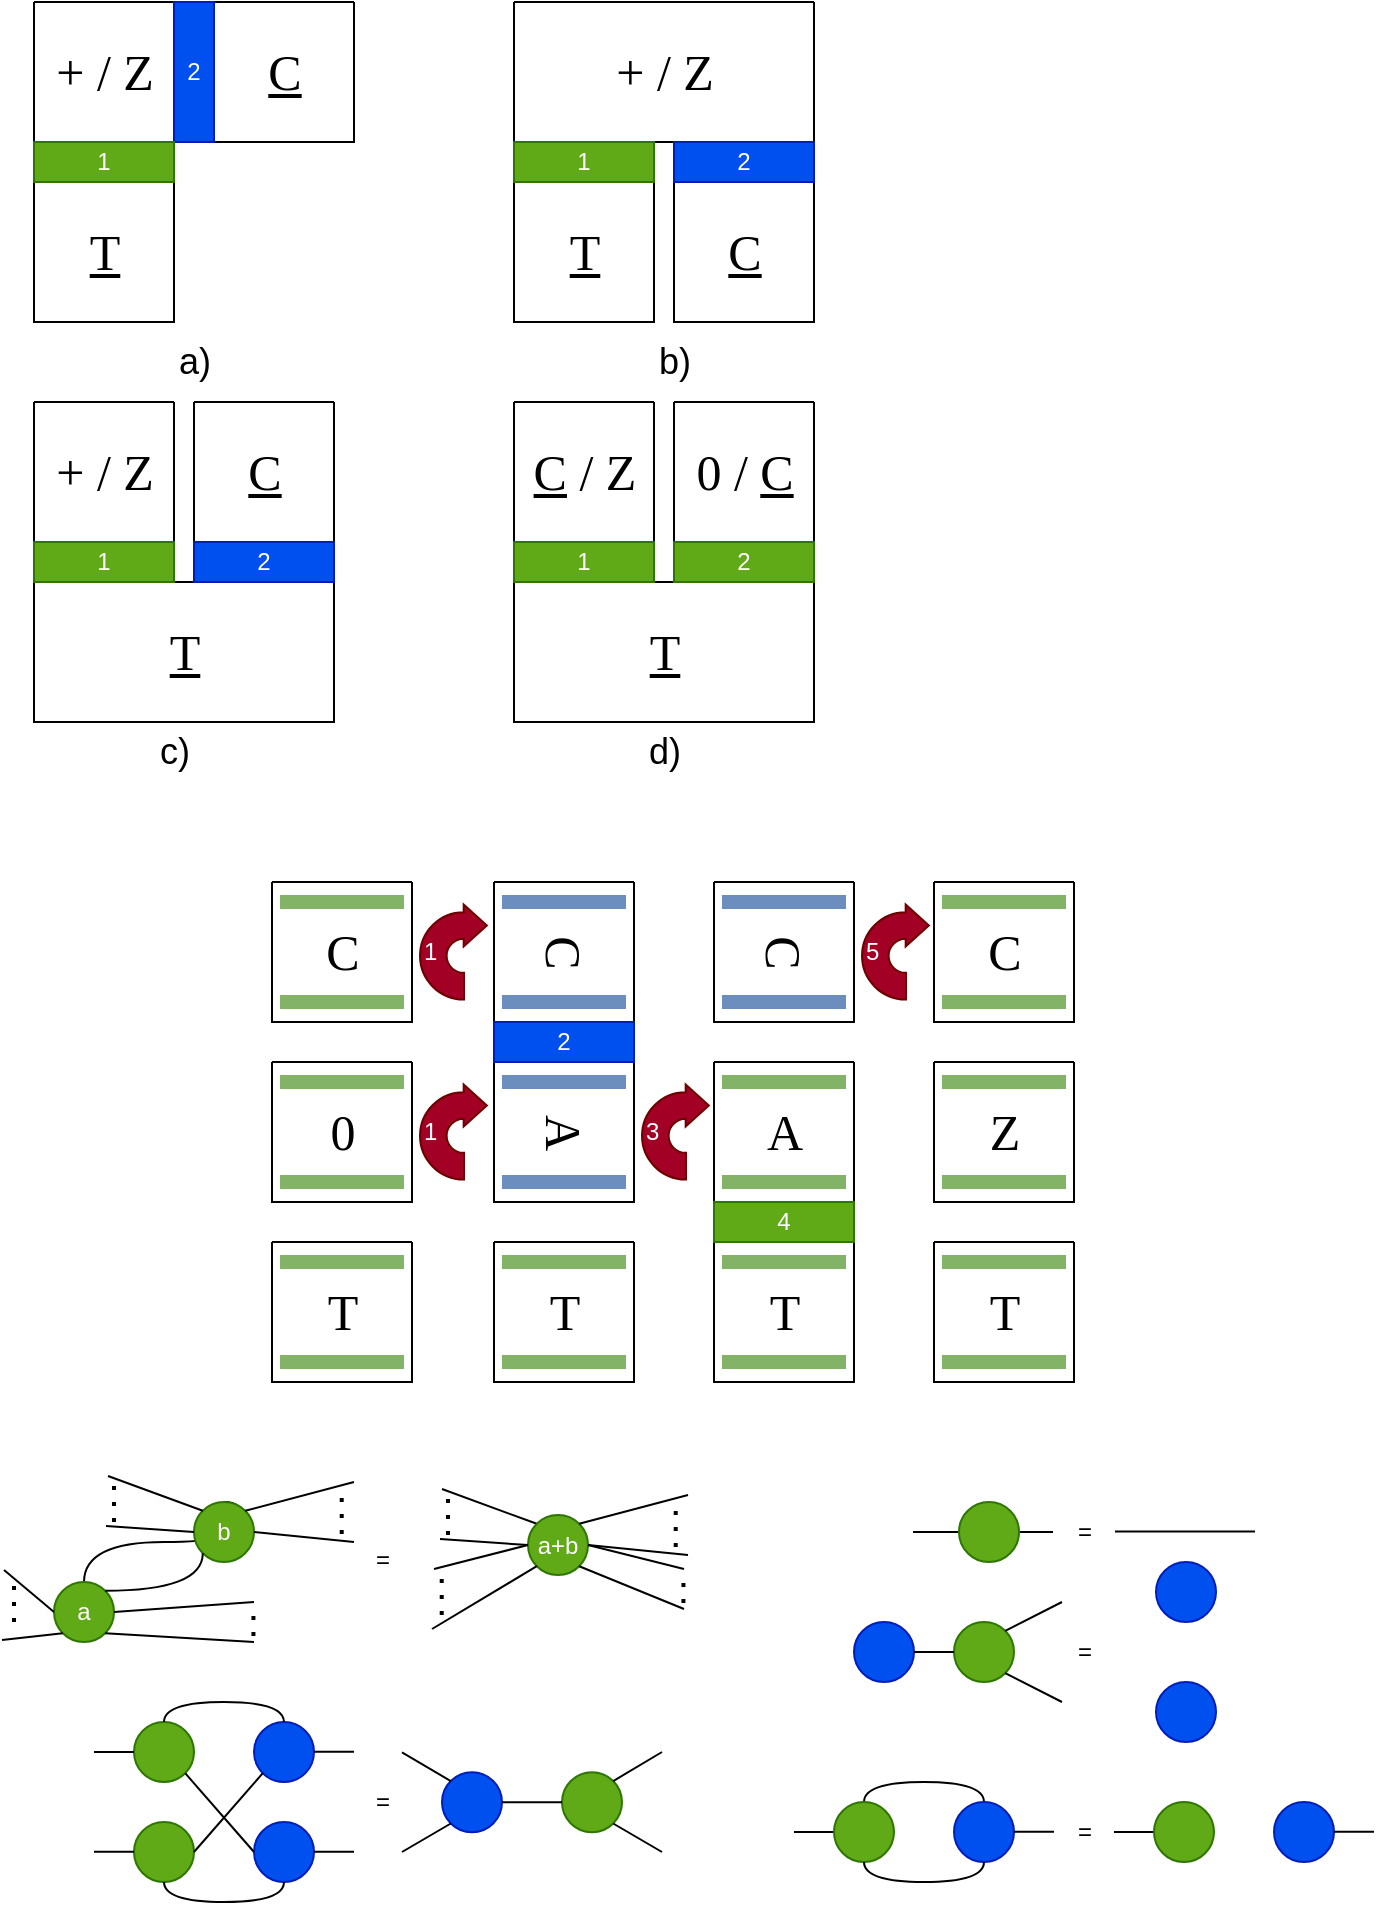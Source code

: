 <mxfile version="26.2.14">
  <diagram name="Page-1" id="nvPgF2uKXpndHgitnm1l">
    <mxGraphModel dx="1181" dy="632" grid="1" gridSize="10" guides="1" tooltips="1" connect="1" arrows="1" fold="1" page="1" pageScale="1" pageWidth="827" pageHeight="1169" math="0" shadow="0">
      <root>
        <mxCell id="0" />
        <mxCell id="1" parent="0" />
        <mxCell id="quCFVB519tc5CZQaFRDl-6" value="" style="swimlane;startSize=0;" parent="1" vertex="1">
          <mxGeometry x="80" y="170" width="70" height="70" as="geometry">
            <mxRectangle x="80" y="160" width="50" height="40" as="alternateBounds" />
          </mxGeometry>
        </mxCell>
        <mxCell id="quCFVB519tc5CZQaFRDl-29" value="&lt;u&gt;&lt;font&gt;T&lt;/font&gt;&lt;/u&gt;" style="text;html=1;align=center;verticalAlign=middle;resizable=0;points=[];autosize=1;strokeColor=none;fillColor=none;fontSize=25;fontFamily=Garamond;" parent="quCFVB519tc5CZQaFRDl-6" vertex="1">
          <mxGeometry x="15" y="15" width="40" height="40" as="geometry" />
        </mxCell>
        <mxCell id="quCFVB519tc5CZQaFRDl-1" value="" style="swimlane;startSize=0;" parent="1" vertex="1">
          <mxGeometry x="80" y="80" width="70" height="70" as="geometry" />
        </mxCell>
        <mxCell id="quCFVB519tc5CZQaFRDl-27" value="&lt;font&gt;+ / Z&lt;/font&gt;" style="text;html=1;align=center;verticalAlign=middle;resizable=0;points=[];autosize=1;strokeColor=none;fillColor=none;fontSize=25;fontFamily=Garamond;" parent="quCFVB519tc5CZQaFRDl-1" vertex="1">
          <mxGeometry y="15" width="70" height="40" as="geometry" />
        </mxCell>
        <mxCell id="quCFVB519tc5CZQaFRDl-5" value="" style="swimlane;startSize=0;" parent="1" vertex="1">
          <mxGeometry x="170" y="80" width="70" height="70" as="geometry" />
        </mxCell>
        <mxCell id="quCFVB519tc5CZQaFRDl-28" value="&lt;u&gt;&lt;font&gt;C&lt;/font&gt;&lt;/u&gt;" style="text;html=1;align=center;verticalAlign=middle;resizable=0;points=[];autosize=1;strokeColor=none;fillColor=none;fontSize=25;fontFamily=Garamond;" parent="quCFVB519tc5CZQaFRDl-5" vertex="1">
          <mxGeometry x="15" y="15" width="40" height="40" as="geometry" />
        </mxCell>
        <mxCell id="Zl_guKD1lhq5TGo22soF-123" value="2" style="rounded=0;whiteSpace=wrap;html=1;fillColor=#0050ef;fontColor=#ffffff;strokeColor=#001DBC;" vertex="1" parent="quCFVB519tc5CZQaFRDl-5">
          <mxGeometry x="-20" width="20" height="70" as="geometry" />
        </mxCell>
        <mxCell id="quCFVB519tc5CZQaFRDl-7" value="" style="swimlane;startSize=0;" parent="1" vertex="1">
          <mxGeometry x="320" y="80" width="150" height="70" as="geometry" />
        </mxCell>
        <mxCell id="quCFVB519tc5CZQaFRDl-30" value="&lt;font&gt;+ / Z&lt;/font&gt;" style="text;html=1;align=center;verticalAlign=middle;resizable=0;points=[];autosize=1;strokeColor=none;fillColor=none;fontSize=25;fontFamily=Garamond;" parent="quCFVB519tc5CZQaFRDl-7" vertex="1">
          <mxGeometry x="40" y="15" width="70" height="40" as="geometry" />
        </mxCell>
        <mxCell id="quCFVB519tc5CZQaFRDl-8" value="" style="swimlane;startSize=0;" parent="1" vertex="1">
          <mxGeometry x="320" y="170" width="70" height="70" as="geometry" />
        </mxCell>
        <mxCell id="quCFVB519tc5CZQaFRDl-32" value="&lt;u&gt;&lt;font&gt;T&lt;/font&gt;&lt;/u&gt;" style="text;html=1;align=center;verticalAlign=middle;resizable=0;points=[];autosize=1;strokeColor=none;fillColor=none;fontSize=25;fontFamily=Garamond;" parent="quCFVB519tc5CZQaFRDl-8" vertex="1">
          <mxGeometry x="15" y="15" width="40" height="40" as="geometry" />
        </mxCell>
        <mxCell id="quCFVB519tc5CZQaFRDl-9" value="" style="swimlane;startSize=0;" parent="1" vertex="1">
          <mxGeometry x="400" y="170" width="70" height="70" as="geometry" />
        </mxCell>
        <mxCell id="quCFVB519tc5CZQaFRDl-31" value="&lt;u&gt;&lt;font&gt;C&lt;/font&gt;&lt;/u&gt;" style="text;html=1;align=center;verticalAlign=middle;resizable=0;points=[];autosize=1;strokeColor=none;fillColor=none;fontSize=25;fontFamily=Garamond;" parent="quCFVB519tc5CZQaFRDl-9" vertex="1">
          <mxGeometry x="15" y="15" width="40" height="40" as="geometry" />
        </mxCell>
        <mxCell id="quCFVB519tc5CZQaFRDl-12" value="" style="swimlane;startSize=0;" parent="1" vertex="1">
          <mxGeometry x="80" y="370" width="150" height="70" as="geometry" />
        </mxCell>
        <mxCell id="quCFVB519tc5CZQaFRDl-35" value="&lt;u&gt;&lt;font&gt;T&lt;/font&gt;&lt;/u&gt;" style="text;html=1;align=center;verticalAlign=middle;resizable=0;points=[];autosize=1;strokeColor=none;fillColor=none;fontSize=25;fontFamily=Garamond;" parent="quCFVB519tc5CZQaFRDl-12" vertex="1">
          <mxGeometry x="55" y="15" width="40" height="40" as="geometry" />
        </mxCell>
        <mxCell id="quCFVB519tc5CZQaFRDl-13" value="" style="swimlane;startSize=0;" parent="1" vertex="1">
          <mxGeometry x="80" y="280" width="70" height="70" as="geometry" />
        </mxCell>
        <mxCell id="quCFVB519tc5CZQaFRDl-33" value="&lt;font&gt;+ / Z&lt;/font&gt;" style="text;html=1;align=center;verticalAlign=middle;resizable=0;points=[];autosize=1;strokeColor=none;fillColor=none;fontSize=25;fontFamily=Garamond;" parent="quCFVB519tc5CZQaFRDl-13" vertex="1">
          <mxGeometry y="15" width="70" height="40" as="geometry" />
        </mxCell>
        <mxCell id="quCFVB519tc5CZQaFRDl-14" value="" style="swimlane;startSize=0;" parent="1" vertex="1">
          <mxGeometry x="160" y="280" width="70" height="70" as="geometry" />
        </mxCell>
        <mxCell id="quCFVB519tc5CZQaFRDl-34" value="&lt;u&gt;&lt;font&gt;C&lt;/font&gt;&lt;/u&gt;" style="text;html=1;align=center;verticalAlign=middle;resizable=0;points=[];autosize=1;strokeColor=none;fillColor=none;fontSize=25;fontFamily=Garamond;" parent="quCFVB519tc5CZQaFRDl-14" vertex="1">
          <mxGeometry x="15" y="15" width="40" height="40" as="geometry" />
        </mxCell>
        <mxCell id="quCFVB519tc5CZQaFRDl-15" value="" style="swimlane;startSize=0;" parent="1" vertex="1">
          <mxGeometry x="320" y="370" width="150" height="70" as="geometry" />
        </mxCell>
        <mxCell id="quCFVB519tc5CZQaFRDl-39" value="&lt;u&gt;&lt;font&gt;T&lt;/font&gt;&lt;/u&gt;" style="text;html=1;align=center;verticalAlign=middle;resizable=0;points=[];autosize=1;strokeColor=none;fillColor=none;fontSize=25;fontFamily=Garamond;" parent="quCFVB519tc5CZQaFRDl-15" vertex="1">
          <mxGeometry x="55" y="15" width="40" height="40" as="geometry" />
        </mxCell>
        <mxCell id="quCFVB519tc5CZQaFRDl-16" value="" style="swimlane;startSize=0;" parent="1" vertex="1">
          <mxGeometry x="320" y="280" width="70" height="70" as="geometry" />
        </mxCell>
        <mxCell id="quCFVB519tc5CZQaFRDl-36" value="&lt;u&gt;C&lt;/u&gt; / Z" style="text;html=1;align=center;verticalAlign=middle;resizable=0;points=[];autosize=1;strokeColor=none;fillColor=none;fontSize=25;fontFamily=Garamond;" parent="quCFVB519tc5CZQaFRDl-16" vertex="1">
          <mxGeometry y="15" width="70" height="40" as="geometry" />
        </mxCell>
        <mxCell id="quCFVB519tc5CZQaFRDl-17" value="" style="swimlane;startSize=0;" parent="1" vertex="1">
          <mxGeometry x="400" y="280" width="70" height="70" as="geometry" />
        </mxCell>
        <mxCell id="quCFVB519tc5CZQaFRDl-37" value="0 / &lt;u&gt;C&lt;/u&gt;" style="text;html=1;align=center;verticalAlign=middle;resizable=0;points=[];autosize=1;strokeColor=none;fillColor=none;fontSize=25;fontFamily=Garamond;" parent="quCFVB519tc5CZQaFRDl-17" vertex="1">
          <mxGeometry y="15" width="70" height="40" as="geometry" />
        </mxCell>
        <mxCell id="quCFVB519tc5CZQaFRDl-40" value="a)" style="text;html=1;align=center;verticalAlign=middle;resizable=0;points=[];autosize=1;strokeColor=none;fillColor=none;fontSize=18;" parent="1" vertex="1">
          <mxGeometry x="140" y="240" width="40" height="40" as="geometry" />
        </mxCell>
        <mxCell id="quCFVB519tc5CZQaFRDl-41" value="b)" style="text;html=1;align=center;verticalAlign=middle;resizable=0;points=[];autosize=1;strokeColor=none;fillColor=none;fontSize=18;" parent="1" vertex="1">
          <mxGeometry x="380" y="240" width="40" height="40" as="geometry" />
        </mxCell>
        <mxCell id="quCFVB519tc5CZQaFRDl-42" value="c)" style="text;html=1;align=center;verticalAlign=middle;resizable=0;points=[];autosize=1;strokeColor=none;fillColor=none;fontSize=18;" parent="1" vertex="1">
          <mxGeometry x="130" y="435" width="40" height="40" as="geometry" />
        </mxCell>
        <mxCell id="quCFVB519tc5CZQaFRDl-43" value="d)" style="text;html=1;align=center;verticalAlign=middle;resizable=0;points=[];autosize=1;strokeColor=none;fillColor=none;fontSize=18;" parent="1" vertex="1">
          <mxGeometry x="375" y="435" width="40" height="40" as="geometry" />
        </mxCell>
        <mxCell id="Zl_guKD1lhq5TGo22soF-27" value="" style="swimlane;startSize=0;" vertex="1" parent="1">
          <mxGeometry x="199" y="520" width="70" height="70" as="geometry" />
        </mxCell>
        <mxCell id="Zl_guKD1lhq5TGo22soF-28" value="&lt;font&gt;C&lt;/font&gt;" style="text;html=1;align=center;verticalAlign=middle;resizable=0;points=[];autosize=1;strokeColor=none;fillColor=none;fontSize=25;fontFamily=Garamond;" vertex="1" parent="Zl_guKD1lhq5TGo22soF-27">
          <mxGeometry x="15" y="15" width="40" height="40" as="geometry" />
        </mxCell>
        <mxCell id="Zl_guKD1lhq5TGo22soF-29" value="" style="endArrow=none;html=1;rounded=0;strokeWidth=7;fillColor=#d5e8d4;strokeColor=#82b366;" edge="1" parent="Zl_guKD1lhq5TGo22soF-27">
          <mxGeometry width="50" height="50" relative="1" as="geometry">
            <mxPoint x="4" y="10" as="sourcePoint" />
            <mxPoint x="66" y="10" as="targetPoint" />
          </mxGeometry>
        </mxCell>
        <mxCell id="Zl_guKD1lhq5TGo22soF-30" value="" style="endArrow=none;html=1;rounded=0;strokeWidth=7;fillColor=#d5e8d4;strokeColor=#82b366;" edge="1" parent="Zl_guKD1lhq5TGo22soF-27">
          <mxGeometry width="50" height="50" relative="1" as="geometry">
            <mxPoint x="4" y="60" as="sourcePoint" />
            <mxPoint x="66" y="60" as="targetPoint" />
          </mxGeometry>
        </mxCell>
        <mxCell id="Zl_guKD1lhq5TGo22soF-35" value="" style="swimlane;startSize=0;" vertex="1" parent="1">
          <mxGeometry x="199" y="700" width="70" height="70" as="geometry" />
        </mxCell>
        <mxCell id="Zl_guKD1lhq5TGo22soF-36" value="T" style="text;html=1;align=center;verticalAlign=middle;resizable=0;points=[];autosize=1;strokeColor=none;fillColor=none;fontSize=25;fontFamily=Garamond;" vertex="1" parent="Zl_guKD1lhq5TGo22soF-35">
          <mxGeometry x="15" y="15" width="40" height="40" as="geometry" />
        </mxCell>
        <mxCell id="Zl_guKD1lhq5TGo22soF-37" value="" style="endArrow=none;html=1;rounded=0;strokeWidth=7;fillColor=#d5e8d4;strokeColor=#82b366;" edge="1" parent="Zl_guKD1lhq5TGo22soF-35">
          <mxGeometry width="50" height="50" relative="1" as="geometry">
            <mxPoint x="4" y="10" as="sourcePoint" />
            <mxPoint x="66" y="10" as="targetPoint" />
          </mxGeometry>
        </mxCell>
        <mxCell id="Zl_guKD1lhq5TGo22soF-38" value="" style="endArrow=none;html=1;rounded=0;strokeWidth=7;fillColor=#d5e8d4;strokeColor=#82b366;" edge="1" parent="Zl_guKD1lhq5TGo22soF-35">
          <mxGeometry width="50" height="50" relative="1" as="geometry">
            <mxPoint x="4" y="60" as="sourcePoint" />
            <mxPoint x="66" y="60" as="targetPoint" />
          </mxGeometry>
        </mxCell>
        <mxCell id="Zl_guKD1lhq5TGo22soF-39" value="1" style="html=1;shadow=0;dashed=0;align=left;verticalAlign=middle;shape=mxgraph.arrows2.uTurnArrow;dy=6.66;arrowHead=20.98;dx2=11.59;fillColor=#a20025;strokeColor=#6F0000;movable=1;resizable=1;rotatable=1;deletable=1;editable=1;locked=0;connectable=1;fontFamily=Helvetica;fontStyle=0;fontSize=12;fontColor=#ffffff;" vertex="1" parent="1">
          <mxGeometry x="273" y="531.25" width="22" height="47.5" as="geometry" />
        </mxCell>
        <mxCell id="Zl_guKD1lhq5TGo22soF-45" value="" style="swimlane;startSize=0;" vertex="1" parent="1">
          <mxGeometry x="310" y="520" width="70" height="70" as="geometry" />
        </mxCell>
        <mxCell id="Zl_guKD1lhq5TGo22soF-46" value="&lt;font&gt;C&lt;/font&gt;" style="text;html=1;align=center;verticalAlign=middle;resizable=0;points=[];autosize=1;strokeColor=none;fillColor=none;fontSize=25;fontFamily=Garamond;rotation=90;" vertex="1" parent="Zl_guKD1lhq5TGo22soF-45">
          <mxGeometry x="15" y="15" width="40" height="40" as="geometry" />
        </mxCell>
        <mxCell id="Zl_guKD1lhq5TGo22soF-47" value="" style="endArrow=none;html=1;rounded=0;strokeWidth=7;fillColor=#dae8fc;strokeColor=#6c8ebf;" edge="1" parent="Zl_guKD1lhq5TGo22soF-45">
          <mxGeometry width="50" height="50" relative="1" as="geometry">
            <mxPoint x="4" y="10" as="sourcePoint" />
            <mxPoint x="66" y="10" as="targetPoint" />
          </mxGeometry>
        </mxCell>
        <mxCell id="Zl_guKD1lhq5TGo22soF-48" value="" style="endArrow=none;html=1;rounded=0;strokeWidth=7;fillColor=#dae8fc;strokeColor=#6c8ebf;" edge="1" parent="Zl_guKD1lhq5TGo22soF-45">
          <mxGeometry width="50" height="50" relative="1" as="geometry">
            <mxPoint x="4" y="60" as="sourcePoint" />
            <mxPoint x="66" y="60" as="targetPoint" />
          </mxGeometry>
        </mxCell>
        <mxCell id="Zl_guKD1lhq5TGo22soF-49" value="" style="swimlane;startSize=0;" vertex="1" parent="1">
          <mxGeometry x="199" y="610" width="70" height="70" as="geometry" />
        </mxCell>
        <mxCell id="Zl_guKD1lhq5TGo22soF-50" value="0" style="text;html=1;align=center;verticalAlign=middle;resizable=0;points=[];autosize=1;strokeColor=none;fillColor=none;fontSize=25;fontFamily=Garamond;" vertex="1" parent="Zl_guKD1lhq5TGo22soF-49">
          <mxGeometry x="15" y="15" width="40" height="40" as="geometry" />
        </mxCell>
        <mxCell id="Zl_guKD1lhq5TGo22soF-51" value="" style="endArrow=none;html=1;rounded=0;strokeWidth=7;fillColor=#d5e8d4;strokeColor=#82b366;" edge="1" parent="Zl_guKD1lhq5TGo22soF-49">
          <mxGeometry width="50" height="50" relative="1" as="geometry">
            <mxPoint x="4" y="10" as="sourcePoint" />
            <mxPoint x="66" y="10" as="targetPoint" />
          </mxGeometry>
        </mxCell>
        <mxCell id="Zl_guKD1lhq5TGo22soF-52" value="" style="endArrow=none;html=1;rounded=0;strokeWidth=7;fillColor=#d5e8d4;strokeColor=#82b366;" edge="1" parent="Zl_guKD1lhq5TGo22soF-49">
          <mxGeometry width="50" height="50" relative="1" as="geometry">
            <mxPoint x="4" y="60" as="sourcePoint" />
            <mxPoint x="66" y="60" as="targetPoint" />
          </mxGeometry>
        </mxCell>
        <mxCell id="Zl_guKD1lhq5TGo22soF-54" value="" style="swimlane;startSize=0;" vertex="1" parent="1">
          <mxGeometry x="310" y="610" width="70" height="70" as="geometry" />
        </mxCell>
        <mxCell id="Zl_guKD1lhq5TGo22soF-55" value="A" style="text;html=1;align=center;verticalAlign=middle;resizable=0;points=[];autosize=1;strokeColor=none;fillColor=none;fontSize=25;fontFamily=Garamond;rotation=90;" vertex="1" parent="Zl_guKD1lhq5TGo22soF-54">
          <mxGeometry x="15" y="15" width="40" height="40" as="geometry" />
        </mxCell>
        <mxCell id="Zl_guKD1lhq5TGo22soF-56" value="" style="endArrow=none;html=1;rounded=0;strokeWidth=7;fillColor=#dae8fc;strokeColor=#6c8ebf;" edge="1" parent="Zl_guKD1lhq5TGo22soF-54">
          <mxGeometry width="50" height="50" relative="1" as="geometry">
            <mxPoint x="4" y="10" as="sourcePoint" />
            <mxPoint x="66" y="10" as="targetPoint" />
          </mxGeometry>
        </mxCell>
        <mxCell id="Zl_guKD1lhq5TGo22soF-57" value="" style="endArrow=none;html=1;rounded=0;strokeWidth=7;fillColor=#dae8fc;strokeColor=#6c8ebf;" edge="1" parent="Zl_guKD1lhq5TGo22soF-54">
          <mxGeometry width="50" height="50" relative="1" as="geometry">
            <mxPoint x="4" y="60" as="sourcePoint" />
            <mxPoint x="66" y="60" as="targetPoint" />
          </mxGeometry>
        </mxCell>
        <mxCell id="Zl_guKD1lhq5TGo22soF-58" value="" style="swimlane;startSize=0;" vertex="1" parent="1">
          <mxGeometry x="310" y="700" width="70" height="70" as="geometry" />
        </mxCell>
        <mxCell id="Zl_guKD1lhq5TGo22soF-59" value="T" style="text;html=1;align=center;verticalAlign=middle;resizable=0;points=[];autosize=1;strokeColor=none;fillColor=none;fontSize=25;fontFamily=Garamond;" vertex="1" parent="Zl_guKD1lhq5TGo22soF-58">
          <mxGeometry x="15" y="15" width="40" height="40" as="geometry" />
        </mxCell>
        <mxCell id="Zl_guKD1lhq5TGo22soF-60" value="" style="endArrow=none;html=1;rounded=0;strokeWidth=7;fillColor=#d5e8d4;strokeColor=#82b366;" edge="1" parent="Zl_guKD1lhq5TGo22soF-58">
          <mxGeometry width="50" height="50" relative="1" as="geometry">
            <mxPoint x="4" y="10" as="sourcePoint" />
            <mxPoint x="66" y="10" as="targetPoint" />
          </mxGeometry>
        </mxCell>
        <mxCell id="Zl_guKD1lhq5TGo22soF-61" value="" style="endArrow=none;html=1;rounded=0;strokeWidth=7;fillColor=#d5e8d4;strokeColor=#82b366;" edge="1" parent="Zl_guKD1lhq5TGo22soF-58">
          <mxGeometry width="50" height="50" relative="1" as="geometry">
            <mxPoint x="4" y="60" as="sourcePoint" />
            <mxPoint x="66" y="60" as="targetPoint" />
          </mxGeometry>
        </mxCell>
        <mxCell id="Zl_guKD1lhq5TGo22soF-62" value="" style="swimlane;startSize=0;" vertex="1" parent="1">
          <mxGeometry x="420" y="700" width="70" height="70" as="geometry" />
        </mxCell>
        <mxCell id="Zl_guKD1lhq5TGo22soF-63" value="T" style="text;html=1;align=center;verticalAlign=middle;resizable=0;points=[];autosize=1;strokeColor=none;fillColor=none;fontSize=25;fontFamily=Garamond;" vertex="1" parent="Zl_guKD1lhq5TGo22soF-62">
          <mxGeometry x="15" y="15" width="40" height="40" as="geometry" />
        </mxCell>
        <mxCell id="Zl_guKD1lhq5TGo22soF-64" value="" style="endArrow=none;html=1;rounded=0;strokeWidth=7;fillColor=#d5e8d4;strokeColor=#82b366;" edge="1" parent="Zl_guKD1lhq5TGo22soF-62">
          <mxGeometry width="50" height="50" relative="1" as="geometry">
            <mxPoint x="4" y="10" as="sourcePoint" />
            <mxPoint x="66" y="10" as="targetPoint" />
          </mxGeometry>
        </mxCell>
        <mxCell id="Zl_guKD1lhq5TGo22soF-65" value="" style="endArrow=none;html=1;rounded=0;strokeWidth=7;fillColor=#d5e8d4;strokeColor=#82b366;" edge="1" parent="Zl_guKD1lhq5TGo22soF-62">
          <mxGeometry width="50" height="50" relative="1" as="geometry">
            <mxPoint x="4" y="60" as="sourcePoint" />
            <mxPoint x="66" y="60" as="targetPoint" />
          </mxGeometry>
        </mxCell>
        <mxCell id="Zl_guKD1lhq5TGo22soF-71" value="" style="swimlane;startSize=0;" vertex="1" parent="1">
          <mxGeometry x="420" y="520" width="70" height="70" as="geometry" />
        </mxCell>
        <mxCell id="Zl_guKD1lhq5TGo22soF-72" value="&lt;font&gt;C&lt;/font&gt;" style="text;html=1;align=center;verticalAlign=middle;resizable=0;points=[];autosize=1;strokeColor=none;fillColor=none;fontSize=25;fontFamily=Garamond;rotation=90;" vertex="1" parent="Zl_guKD1lhq5TGo22soF-71">
          <mxGeometry x="15" y="15" width="40" height="40" as="geometry" />
        </mxCell>
        <mxCell id="Zl_guKD1lhq5TGo22soF-73" value="" style="endArrow=none;html=1;rounded=0;strokeWidth=7;fillColor=#dae8fc;strokeColor=#6c8ebf;" edge="1" parent="Zl_guKD1lhq5TGo22soF-71">
          <mxGeometry width="50" height="50" relative="1" as="geometry">
            <mxPoint x="4" y="10" as="sourcePoint" />
            <mxPoint x="66" y="10" as="targetPoint" />
          </mxGeometry>
        </mxCell>
        <mxCell id="Zl_guKD1lhq5TGo22soF-74" value="" style="endArrow=none;html=1;rounded=0;strokeWidth=7;fillColor=#dae8fc;strokeColor=#6c8ebf;" edge="1" parent="Zl_guKD1lhq5TGo22soF-71">
          <mxGeometry width="50" height="50" relative="1" as="geometry">
            <mxPoint x="4" y="60" as="sourcePoint" />
            <mxPoint x="66" y="60" as="targetPoint" />
          </mxGeometry>
        </mxCell>
        <mxCell id="Zl_guKD1lhq5TGo22soF-75" value="" style="swimlane;startSize=0;" vertex="1" parent="1">
          <mxGeometry x="420" y="610" width="70" height="70" as="geometry" />
        </mxCell>
        <mxCell id="Zl_guKD1lhq5TGo22soF-76" value="A" style="text;html=1;align=center;verticalAlign=middle;resizable=0;points=[];autosize=1;strokeColor=none;fillColor=none;fontSize=25;fontFamily=Garamond;" vertex="1" parent="Zl_guKD1lhq5TGo22soF-75">
          <mxGeometry x="15" y="15" width="40" height="40" as="geometry" />
        </mxCell>
        <mxCell id="Zl_guKD1lhq5TGo22soF-77" value="" style="endArrow=none;html=1;rounded=0;strokeWidth=7;fillColor=#d5e8d4;strokeColor=#82b366;" edge="1" parent="Zl_guKD1lhq5TGo22soF-75">
          <mxGeometry width="50" height="50" relative="1" as="geometry">
            <mxPoint x="4" y="10" as="sourcePoint" />
            <mxPoint x="66" y="10" as="targetPoint" />
          </mxGeometry>
        </mxCell>
        <mxCell id="Zl_guKD1lhq5TGo22soF-78" value="" style="endArrow=none;html=1;rounded=0;strokeWidth=7;fillColor=#d5e8d4;strokeColor=#82b366;" edge="1" parent="Zl_guKD1lhq5TGo22soF-75">
          <mxGeometry width="50" height="50" relative="1" as="geometry">
            <mxPoint x="4" y="60" as="sourcePoint" />
            <mxPoint x="66" y="60" as="targetPoint" />
          </mxGeometry>
        </mxCell>
        <mxCell id="Zl_guKD1lhq5TGo22soF-80" value="" style="swimlane;startSize=0;" vertex="1" parent="1">
          <mxGeometry x="530" y="520" width="70" height="70" as="geometry" />
        </mxCell>
        <mxCell id="Zl_guKD1lhq5TGo22soF-81" value="&lt;font&gt;C&lt;/font&gt;" style="text;html=1;align=center;verticalAlign=middle;resizable=0;points=[];autosize=1;strokeColor=none;fillColor=none;fontSize=25;fontFamily=Garamond;" vertex="1" parent="Zl_guKD1lhq5TGo22soF-80">
          <mxGeometry x="15" y="15" width="40" height="40" as="geometry" />
        </mxCell>
        <mxCell id="Zl_guKD1lhq5TGo22soF-82" value="" style="endArrow=none;html=1;rounded=0;strokeWidth=7;fillColor=#d5e8d4;strokeColor=#82b366;" edge="1" parent="Zl_guKD1lhq5TGo22soF-80">
          <mxGeometry width="50" height="50" relative="1" as="geometry">
            <mxPoint x="4" y="10" as="sourcePoint" />
            <mxPoint x="66" y="10" as="targetPoint" />
          </mxGeometry>
        </mxCell>
        <mxCell id="Zl_guKD1lhq5TGo22soF-83" value="" style="endArrow=none;html=1;rounded=0;strokeWidth=7;fillColor=#d5e8d4;strokeColor=#82b366;" edge="1" parent="Zl_guKD1lhq5TGo22soF-80">
          <mxGeometry width="50" height="50" relative="1" as="geometry">
            <mxPoint x="4" y="60" as="sourcePoint" />
            <mxPoint x="66" y="60" as="targetPoint" />
          </mxGeometry>
        </mxCell>
        <mxCell id="Zl_guKD1lhq5TGo22soF-84" value="" style="swimlane;startSize=0;" vertex="1" parent="1">
          <mxGeometry x="530" y="700" width="70" height="70" as="geometry" />
        </mxCell>
        <mxCell id="Zl_guKD1lhq5TGo22soF-85" value="T" style="text;html=1;align=center;verticalAlign=middle;resizable=0;points=[];autosize=1;strokeColor=none;fillColor=none;fontSize=25;fontFamily=Garamond;" vertex="1" parent="Zl_guKD1lhq5TGo22soF-84">
          <mxGeometry x="15" y="15" width="40" height="40" as="geometry" />
        </mxCell>
        <mxCell id="Zl_guKD1lhq5TGo22soF-86" value="" style="endArrow=none;html=1;rounded=0;strokeWidth=7;fillColor=#d5e8d4;strokeColor=#82b366;" edge="1" parent="Zl_guKD1lhq5TGo22soF-84">
          <mxGeometry width="50" height="50" relative="1" as="geometry">
            <mxPoint x="4" y="10" as="sourcePoint" />
            <mxPoint x="66" y="10" as="targetPoint" />
          </mxGeometry>
        </mxCell>
        <mxCell id="Zl_guKD1lhq5TGo22soF-87" value="" style="endArrow=none;html=1;rounded=0;strokeWidth=7;fillColor=#d5e8d4;strokeColor=#82b366;" edge="1" parent="Zl_guKD1lhq5TGo22soF-84">
          <mxGeometry width="50" height="50" relative="1" as="geometry">
            <mxPoint x="4" y="60" as="sourcePoint" />
            <mxPoint x="66" y="60" as="targetPoint" />
          </mxGeometry>
        </mxCell>
        <mxCell id="Zl_guKD1lhq5TGo22soF-88" value="" style="swimlane;startSize=0;" vertex="1" parent="1">
          <mxGeometry x="530" y="610" width="70" height="70" as="geometry" />
        </mxCell>
        <mxCell id="Zl_guKD1lhq5TGo22soF-89" value="Z" style="text;html=1;align=center;verticalAlign=middle;resizable=0;points=[];autosize=1;strokeColor=none;fillColor=none;fontSize=25;fontFamily=Garamond;" vertex="1" parent="Zl_guKD1lhq5TGo22soF-88">
          <mxGeometry x="15" y="15" width="40" height="40" as="geometry" />
        </mxCell>
        <mxCell id="Zl_guKD1lhq5TGo22soF-90" value="" style="endArrow=none;html=1;rounded=0;strokeWidth=7;fillColor=#d5e8d4;strokeColor=#82b366;" edge="1" parent="Zl_guKD1lhq5TGo22soF-88">
          <mxGeometry width="50" height="50" relative="1" as="geometry">
            <mxPoint x="4" y="10" as="sourcePoint" />
            <mxPoint x="66" y="10" as="targetPoint" />
          </mxGeometry>
        </mxCell>
        <mxCell id="Zl_guKD1lhq5TGo22soF-91" value="" style="endArrow=none;html=1;rounded=0;strokeWidth=7;fillColor=#d5e8d4;strokeColor=#82b366;" edge="1" parent="Zl_guKD1lhq5TGo22soF-88">
          <mxGeometry width="50" height="50" relative="1" as="geometry">
            <mxPoint x="4" y="60" as="sourcePoint" />
            <mxPoint x="66" y="60" as="targetPoint" />
          </mxGeometry>
        </mxCell>
        <mxCell id="Zl_guKD1lhq5TGo22soF-120" value="1" style="rounded=0;whiteSpace=wrap;html=1;fillColor=#60a917;fontColor=#ffffff;strokeColor=#2D7600;" vertex="1" parent="1">
          <mxGeometry x="80" y="150" width="70" height="20" as="geometry" />
        </mxCell>
        <mxCell id="Zl_guKD1lhq5TGo22soF-121" value="2" style="rounded=0;whiteSpace=wrap;html=1;fillColor=#0050ef;fontColor=#ffffff;strokeColor=#001DBC;" vertex="1" parent="1">
          <mxGeometry x="400" y="150" width="70" height="20" as="geometry" />
        </mxCell>
        <mxCell id="Zl_guKD1lhq5TGo22soF-122" value="1" style="rounded=0;whiteSpace=wrap;html=1;fillColor=#60a917;fontColor=#ffffff;strokeColor=#2D7600;" vertex="1" parent="1">
          <mxGeometry x="320" y="150" width="70" height="20" as="geometry" />
        </mxCell>
        <mxCell id="Zl_guKD1lhq5TGo22soF-124" value="1" style="rounded=0;whiteSpace=wrap;html=1;fillColor=#60a917;fontColor=#ffffff;strokeColor=#2D7600;" vertex="1" parent="1">
          <mxGeometry x="80" y="350" width="70" height="20" as="geometry" />
        </mxCell>
        <mxCell id="Zl_guKD1lhq5TGo22soF-125" value="2" style="rounded=0;whiteSpace=wrap;html=1;fillColor=#0050ef;fontColor=#ffffff;strokeColor=#001DBC;" vertex="1" parent="1">
          <mxGeometry x="160" y="350" width="70" height="20" as="geometry" />
        </mxCell>
        <mxCell id="Zl_guKD1lhq5TGo22soF-126" value="1" style="rounded=0;whiteSpace=wrap;html=1;fillColor=#60a917;fontColor=#ffffff;strokeColor=#2D7600;" vertex="1" parent="1">
          <mxGeometry x="320" y="350" width="70" height="20" as="geometry" />
        </mxCell>
        <mxCell id="Zl_guKD1lhq5TGo22soF-127" value="2" style="rounded=0;whiteSpace=wrap;html=1;fillColor=#60a917;fontColor=#ffffff;strokeColor=#2D7600;" vertex="1" parent="1">
          <mxGeometry x="400" y="350" width="70" height="20" as="geometry" />
        </mxCell>
        <mxCell id="Zl_guKD1lhq5TGo22soF-128" value="2" style="rounded=0;whiteSpace=wrap;html=1;fillColor=#0050ef;fontColor=#ffffff;strokeColor=#001DBC;" vertex="1" parent="1">
          <mxGeometry x="310" y="590" width="70" height="20" as="geometry" />
        </mxCell>
        <mxCell id="Zl_guKD1lhq5TGo22soF-129" value="4" style="rounded=0;whiteSpace=wrap;html=1;fillColor=#60a917;fontColor=#ffffff;strokeColor=#2D7600;" vertex="1" parent="1">
          <mxGeometry x="420" y="680" width="70" height="20" as="geometry" />
        </mxCell>
        <mxCell id="Zl_guKD1lhq5TGo22soF-134" value="1" style="html=1;shadow=0;dashed=0;align=left;verticalAlign=middle;shape=mxgraph.arrows2.uTurnArrow;dy=6.66;arrowHead=20.98;dx2=11.59;fillColor=#a20025;strokeColor=#6F0000;movable=1;resizable=1;rotatable=1;deletable=1;editable=1;locked=0;connectable=1;fontFamily=Helvetica;fontStyle=0;fontSize=12;fontColor=#ffffff;" vertex="1" parent="1">
          <mxGeometry x="273" y="621.25" width="22" height="47.5" as="geometry" />
        </mxCell>
        <mxCell id="Zl_guKD1lhq5TGo22soF-135" value="3" style="html=1;shadow=0;dashed=0;align=left;verticalAlign=middle;shape=mxgraph.arrows2.uTurnArrow;dy=6.66;arrowHead=20.98;dx2=11.59;fillColor=#a20025;strokeColor=#6F0000;movable=1;resizable=1;rotatable=1;deletable=1;editable=1;locked=0;connectable=1;fontFamily=Helvetica;fontStyle=0;fontSize=12;fontColor=#ffffff;" vertex="1" parent="1">
          <mxGeometry x="384" y="621.25" width="22" height="47.5" as="geometry" />
        </mxCell>
        <mxCell id="Zl_guKD1lhq5TGo22soF-136" value="&lt;div&gt;5&lt;/div&gt;" style="html=1;shadow=0;dashed=0;align=left;verticalAlign=middle;shape=mxgraph.arrows2.uTurnArrow;dy=6.66;arrowHead=20.98;dx2=11.59;fillColor=#a20025;strokeColor=#6F0000;movable=1;resizable=1;rotatable=1;deletable=1;editable=1;locked=0;connectable=1;fontFamily=Helvetica;fontStyle=0;fontSize=12;fontColor=#ffffff;" vertex="1" parent="1">
          <mxGeometry x="494" y="531.25" width="22" height="47.5" as="geometry" />
        </mxCell>
        <mxCell id="Zl_guKD1lhq5TGo22soF-169" value="" style="group" vertex="1" connectable="0" parent="1">
          <mxGeometry x="279" y="823.5" width="128" height="70" as="geometry" />
        </mxCell>
        <mxCell id="Zl_guKD1lhq5TGo22soF-155" value="" style="endArrow=none;html=1;rounded=0;entryX=0;entryY=0;entryDx=0;entryDy=0;" edge="1" target="Zl_guKD1lhq5TGo22soF-156" parent="Zl_guKD1lhq5TGo22soF-169">
          <mxGeometry width="50" height="50" relative="1" as="geometry">
            <mxPoint x="5" as="sourcePoint" />
            <mxPoint x="138" y="13" as="targetPoint" />
          </mxGeometry>
        </mxCell>
        <mxCell id="Zl_guKD1lhq5TGo22soF-156" value="a+b" style="ellipse;whiteSpace=wrap;html=1;aspect=fixed;fillColor=#60a917;fontColor=#ffffff;strokeColor=#2D7600;" vertex="1" parent="Zl_guKD1lhq5TGo22soF-169">
          <mxGeometry x="48" y="13" width="30" height="30" as="geometry" />
        </mxCell>
        <mxCell id="Zl_guKD1lhq5TGo22soF-157" value="" style="endArrow=none;html=1;rounded=0;entryX=0;entryY=0.5;entryDx=0;entryDy=0;" edge="1" target="Zl_guKD1lhq5TGo22soF-156" parent="Zl_guKD1lhq5TGo22soF-169">
          <mxGeometry width="50" height="50" relative="1" as="geometry">
            <mxPoint x="4" y="25" as="sourcePoint" />
            <mxPoint x="62" y="27" as="targetPoint" />
          </mxGeometry>
        </mxCell>
        <mxCell id="Zl_guKD1lhq5TGo22soF-158" value="" style="endArrow=none;html=1;rounded=0;exitX=1;exitY=0;exitDx=0;exitDy=0;" edge="1" source="Zl_guKD1lhq5TGo22soF-156" parent="Zl_guKD1lhq5TGo22soF-169">
          <mxGeometry width="50" height="50" relative="1" as="geometry">
            <mxPoint x="118" y="83" as="sourcePoint" />
            <mxPoint x="128" y="3" as="targetPoint" />
          </mxGeometry>
        </mxCell>
        <mxCell id="Zl_guKD1lhq5TGo22soF-159" value="" style="endArrow=none;html=1;rounded=0;exitX=1;exitY=0.5;exitDx=0;exitDy=0;" edge="1" source="Zl_guKD1lhq5TGo22soF-156" parent="Zl_guKD1lhq5TGo22soF-169">
          <mxGeometry width="50" height="50" relative="1" as="geometry">
            <mxPoint x="94" y="57" as="sourcePoint" />
            <mxPoint x="128" y="33" as="targetPoint" />
          </mxGeometry>
        </mxCell>
        <mxCell id="Zl_guKD1lhq5TGo22soF-160" value="" style="endArrow=none;dashed=1;html=1;dashPattern=1 3;strokeWidth=2;rounded=0;" edge="1" parent="Zl_guKD1lhq5TGo22soF-169">
          <mxGeometry width="50" height="50" relative="1" as="geometry">
            <mxPoint x="121.86" y="29" as="sourcePoint" />
            <mxPoint x="121.86" y="9" as="targetPoint" />
          </mxGeometry>
        </mxCell>
        <mxCell id="Zl_guKD1lhq5TGo22soF-161" value="" style="endArrow=none;dashed=1;html=1;dashPattern=1 3;strokeWidth=2;rounded=0;" edge="1" parent="Zl_guKD1lhq5TGo22soF-169">
          <mxGeometry width="50" height="50" relative="1" as="geometry">
            <mxPoint x="8" y="23" as="sourcePoint" />
            <mxPoint x="8" y="3" as="targetPoint" />
          </mxGeometry>
        </mxCell>
        <mxCell id="Zl_guKD1lhq5TGo22soF-163" value="" style="endArrow=none;html=1;rounded=0;exitX=1;exitY=0.5;exitDx=0;exitDy=0;" edge="1" parent="Zl_guKD1lhq5TGo22soF-169" source="Zl_guKD1lhq5TGo22soF-156">
          <mxGeometry width="50" height="50" relative="1" as="geometry">
            <mxPoint x="56" y="45" as="sourcePoint" />
            <mxPoint x="126" y="40" as="targetPoint" />
          </mxGeometry>
        </mxCell>
        <mxCell id="Zl_guKD1lhq5TGo22soF-164" value="" style="endArrow=none;html=1;rounded=0;exitX=1;exitY=1;exitDx=0;exitDy=0;" edge="1" parent="Zl_guKD1lhq5TGo22soF-169" source="Zl_guKD1lhq5TGo22soF-156">
          <mxGeometry width="50" height="50" relative="1" as="geometry">
            <mxPoint x="52" y="56" as="sourcePoint" />
            <mxPoint x="126" y="60" as="targetPoint" />
          </mxGeometry>
        </mxCell>
        <mxCell id="Zl_guKD1lhq5TGo22soF-165" value="" style="endArrow=none;html=1;rounded=0;entryX=0;entryY=0.5;entryDx=0;entryDy=0;" edge="1" parent="Zl_guKD1lhq5TGo22soF-169" target="Zl_guKD1lhq5TGo22soF-156">
          <mxGeometry width="50" height="50" relative="1" as="geometry">
            <mxPoint x="1" y="40" as="sourcePoint" />
            <mxPoint x="26" y="45" as="targetPoint" />
          </mxGeometry>
        </mxCell>
        <mxCell id="Zl_guKD1lhq5TGo22soF-166" value="" style="endArrow=none;html=1;rounded=0;entryX=0;entryY=1;entryDx=0;entryDy=0;" edge="1" parent="Zl_guKD1lhq5TGo22soF-169" target="Zl_guKD1lhq5TGo22soF-156">
          <mxGeometry width="50" height="50" relative="1" as="geometry">
            <mxPoint y="70" as="sourcePoint" />
            <mxPoint x="30" y="56" as="targetPoint" />
          </mxGeometry>
        </mxCell>
        <mxCell id="Zl_guKD1lhq5TGo22soF-167" value="" style="endArrow=none;dashed=1;html=1;dashPattern=1 3;strokeWidth=2;rounded=0;" edge="1" parent="Zl_guKD1lhq5TGo22soF-169">
          <mxGeometry width="50" height="50" relative="1" as="geometry">
            <mxPoint x="4.86" y="63" as="sourcePoint" />
            <mxPoint x="4.86" y="43" as="targetPoint" />
          </mxGeometry>
        </mxCell>
        <mxCell id="Zl_guKD1lhq5TGo22soF-168" value="" style="endArrow=none;dashed=1;html=1;dashPattern=1 3;strokeWidth=2;rounded=0;" edge="1" parent="Zl_guKD1lhq5TGo22soF-169">
          <mxGeometry width="50" height="50" relative="1" as="geometry">
            <mxPoint x="125.72" y="57" as="sourcePoint" />
            <mxPoint x="125.72" y="43" as="targetPoint" />
          </mxGeometry>
        </mxCell>
        <mxCell id="Zl_guKD1lhq5TGo22soF-186" value="" style="group" vertex="1" connectable="0" parent="1">
          <mxGeometry x="64" y="817" width="176" height="83" as="geometry" />
        </mxCell>
        <mxCell id="Zl_guKD1lhq5TGo22soF-139" style="edgeStyle=orthogonalEdgeStyle;rounded=0;orthogonalLoop=1;jettySize=auto;html=1;exitX=0.5;exitY=0;exitDx=0;exitDy=0;entryX=0.5;entryY=0;entryDx=0;entryDy=0;curved=1;endArrow=none;startFill=0;" edge="1" parent="Zl_guKD1lhq5TGo22soF-186" source="Zl_guKD1lhq5TGo22soF-137" target="Zl_guKD1lhq5TGo22soF-138">
          <mxGeometry relative="1" as="geometry">
            <Array as="points">
              <mxPoint x="41" y="33" />
              <mxPoint x="121" y="33" />
            </Array>
          </mxGeometry>
        </mxCell>
        <mxCell id="Zl_guKD1lhq5TGo22soF-137" value="a" style="ellipse;whiteSpace=wrap;html=1;aspect=fixed;fillColor=#60a917;fontColor=#ffffff;strokeColor=#2D7600;" vertex="1" parent="Zl_guKD1lhq5TGo22soF-186">
          <mxGeometry x="26" y="53" width="30" height="30" as="geometry" />
        </mxCell>
        <mxCell id="Zl_guKD1lhq5TGo22soF-138" value="b" style="ellipse;whiteSpace=wrap;html=1;aspect=fixed;fillColor=#60a917;fontColor=#ffffff;strokeColor=#2D7600;" vertex="1" parent="Zl_guKD1lhq5TGo22soF-186">
          <mxGeometry x="96" y="13" width="30" height="30" as="geometry" />
        </mxCell>
        <mxCell id="Zl_guKD1lhq5TGo22soF-142" value="" style="endArrow=none;html=1;rounded=0;exitX=1;exitY=0;exitDx=0;exitDy=0;" edge="1" parent="Zl_guKD1lhq5TGo22soF-186" source="Zl_guKD1lhq5TGo22soF-138">
          <mxGeometry width="50" height="50" relative="1" as="geometry">
            <mxPoint x="166" y="83" as="sourcePoint" />
            <mxPoint x="176" y="3" as="targetPoint" />
          </mxGeometry>
        </mxCell>
        <mxCell id="Zl_guKD1lhq5TGo22soF-143" value="" style="endArrow=none;html=1;rounded=0;exitX=1;exitY=0.5;exitDx=0;exitDy=0;" edge="1" parent="Zl_guKD1lhq5TGo22soF-186" source="Zl_guKD1lhq5TGo22soF-138">
          <mxGeometry width="50" height="50" relative="1" as="geometry">
            <mxPoint x="142" y="57" as="sourcePoint" />
            <mxPoint x="176" y="33" as="targetPoint" />
          </mxGeometry>
        </mxCell>
        <mxCell id="Zl_guKD1lhq5TGo22soF-144" value="" style="endArrow=none;html=1;rounded=0;entryX=0;entryY=0;entryDx=0;entryDy=0;" edge="1" parent="Zl_guKD1lhq5TGo22soF-186" target="Zl_guKD1lhq5TGo22soF-138">
          <mxGeometry width="50" height="50" relative="1" as="geometry">
            <mxPoint x="53" as="sourcePoint" />
            <mxPoint x="186" y="13" as="targetPoint" />
          </mxGeometry>
        </mxCell>
        <mxCell id="Zl_guKD1lhq5TGo22soF-145" value="" style="endArrow=none;html=1;rounded=0;entryX=0;entryY=0.5;entryDx=0;entryDy=0;" edge="1" parent="Zl_guKD1lhq5TGo22soF-186" target="Zl_guKD1lhq5TGo22soF-138">
          <mxGeometry width="50" height="50" relative="1" as="geometry">
            <mxPoint x="52" y="25" as="sourcePoint" />
            <mxPoint x="110" y="27" as="targetPoint" />
          </mxGeometry>
        </mxCell>
        <mxCell id="Zl_guKD1lhq5TGo22soF-146" value="" style="endArrow=none;html=1;rounded=0;entryX=0;entryY=0.5;entryDx=0;entryDy=0;" edge="1" parent="Zl_guKD1lhq5TGo22soF-186" target="Zl_guKD1lhq5TGo22soF-137">
          <mxGeometry width="50" height="50" relative="1" as="geometry">
            <mxPoint x="1" y="47" as="sourcePoint" />
            <mxPoint x="30" y="127" as="targetPoint" />
          </mxGeometry>
        </mxCell>
        <mxCell id="Zl_guKD1lhq5TGo22soF-147" value="" style="endArrow=none;html=1;rounded=0;entryX=0;entryY=1;entryDx=0;entryDy=0;" edge="1" parent="Zl_guKD1lhq5TGo22soF-186" target="Zl_guKD1lhq5TGo22soF-137">
          <mxGeometry width="50" height="50" relative="1" as="geometry">
            <mxPoint y="82" as="sourcePoint" />
            <mxPoint x="26" y="138" as="targetPoint" />
          </mxGeometry>
        </mxCell>
        <mxCell id="Zl_guKD1lhq5TGo22soF-148" value="" style="endArrow=none;html=1;rounded=0;exitX=1;exitY=0.5;exitDx=0;exitDy=0;" edge="1" parent="Zl_guKD1lhq5TGo22soF-186" source="Zl_guKD1lhq5TGo22soF-137">
          <mxGeometry width="50" height="50" relative="1" as="geometry">
            <mxPoint x="46" y="113" as="sourcePoint" />
            <mxPoint x="126" y="63" as="targetPoint" />
          </mxGeometry>
        </mxCell>
        <mxCell id="Zl_guKD1lhq5TGo22soF-149" value="" style="endArrow=none;html=1;rounded=0;exitX=1;exitY=1;exitDx=0;exitDy=0;" edge="1" parent="Zl_guKD1lhq5TGo22soF-186" source="Zl_guKD1lhq5TGo22soF-137">
          <mxGeometry width="50" height="50" relative="1" as="geometry">
            <mxPoint x="56" y="138" as="sourcePoint" />
            <mxPoint x="126" y="83" as="targetPoint" />
          </mxGeometry>
        </mxCell>
        <mxCell id="Zl_guKD1lhq5TGo22soF-150" value="" style="endArrow=none;html=1;rounded=0;exitX=1;exitY=0;exitDx=0;exitDy=0;entryX=0;entryY=1;entryDx=0;entryDy=0;edgeStyle=orthogonalEdgeStyle;curved=1;" edge="1" parent="Zl_guKD1lhq5TGo22soF-186" source="Zl_guKD1lhq5TGo22soF-137" target="Zl_guKD1lhq5TGo22soF-138">
          <mxGeometry width="50" height="50" relative="1" as="geometry">
            <mxPoint x="166" y="83" as="sourcePoint" />
            <mxPoint x="216" y="33" as="targetPoint" />
          </mxGeometry>
        </mxCell>
        <mxCell id="Zl_guKD1lhq5TGo22soF-151" value="" style="endArrow=none;dashed=1;html=1;dashPattern=1 3;strokeWidth=2;rounded=0;" edge="1" parent="Zl_guKD1lhq5TGo22soF-186">
          <mxGeometry width="50" height="50" relative="1" as="geometry">
            <mxPoint x="169.86" y="29" as="sourcePoint" />
            <mxPoint x="169.86" y="9" as="targetPoint" />
          </mxGeometry>
        </mxCell>
        <mxCell id="Zl_guKD1lhq5TGo22soF-152" value="" style="endArrow=none;dashed=1;html=1;dashPattern=1 3;strokeWidth=2;rounded=0;" edge="1" parent="Zl_guKD1lhq5TGo22soF-186">
          <mxGeometry width="50" height="50" relative="1" as="geometry">
            <mxPoint x="6" y="73" as="sourcePoint" />
            <mxPoint x="6" y="53" as="targetPoint" />
          </mxGeometry>
        </mxCell>
        <mxCell id="Zl_guKD1lhq5TGo22soF-153" value="" style="endArrow=none;dashed=1;html=1;dashPattern=1 3;strokeWidth=2;rounded=0;" edge="1" parent="Zl_guKD1lhq5TGo22soF-186">
          <mxGeometry width="50" height="50" relative="1" as="geometry">
            <mxPoint x="56.0" y="23" as="sourcePoint" />
            <mxPoint x="56.0" y="3" as="targetPoint" />
          </mxGeometry>
        </mxCell>
        <mxCell id="Zl_guKD1lhq5TGo22soF-154" value="" style="endArrow=none;dashed=1;html=1;dashPattern=1 3;strokeWidth=2;rounded=0;" edge="1" parent="Zl_guKD1lhq5TGo22soF-186">
          <mxGeometry width="50" height="50" relative="1" as="geometry">
            <mxPoint x="125.72" y="80" as="sourcePoint" />
            <mxPoint x="125.72" y="66" as="targetPoint" />
          </mxGeometry>
        </mxCell>
        <mxCell id="Zl_guKD1lhq5TGo22soF-190" value="" style="endArrow=none;html=1;rounded=0;" edge="1" parent="1">
          <mxGeometry width="50" height="50" relative="1" as="geometry">
            <mxPoint x="519.5" y="845" as="sourcePoint" />
            <mxPoint x="589.5" y="845" as="targetPoint" />
          </mxGeometry>
        </mxCell>
        <mxCell id="Zl_guKD1lhq5TGo22soF-189" value="" style="ellipse;whiteSpace=wrap;html=1;aspect=fixed;fillColor=#60a917;fontColor=#ffffff;strokeColor=#2D7600;" vertex="1" parent="1">
          <mxGeometry x="542.5" y="830" width="30" height="30" as="geometry" />
        </mxCell>
        <mxCell id="Zl_guKD1lhq5TGo22soF-191" value="" style="endArrow=none;html=1;rounded=0;" edge="1" parent="1">
          <mxGeometry width="50" height="50" relative="1" as="geometry">
            <mxPoint x="620.5" y="844.71" as="sourcePoint" />
            <mxPoint x="690.5" y="844.71" as="targetPoint" />
          </mxGeometry>
        </mxCell>
        <mxCell id="Zl_guKD1lhq5TGo22soF-234" value="=" style="text;html=1;align=center;verticalAlign=middle;resizable=0;points=[];autosize=1;strokeColor=none;fillColor=none;" vertex="1" parent="1">
          <mxGeometry x="239" y="843.5" width="30" height="30" as="geometry" />
        </mxCell>
        <mxCell id="Zl_guKD1lhq5TGo22soF-235" value="=" style="text;html=1;align=center;verticalAlign=middle;resizable=0;points=[];autosize=1;strokeColor=none;fillColor=none;" vertex="1" parent="1">
          <mxGeometry x="589.5" y="830" width="30" height="30" as="geometry" />
        </mxCell>
        <mxCell id="Zl_guKD1lhq5TGo22soF-236" value="=" style="text;html=1;align=center;verticalAlign=middle;resizable=0;points=[];autosize=1;strokeColor=none;fillColor=none;" vertex="1" parent="1">
          <mxGeometry x="589.5" y="890" width="30" height="30" as="geometry" />
        </mxCell>
        <mxCell id="Zl_guKD1lhq5TGo22soF-237" value="=" style="text;html=1;align=center;verticalAlign=middle;resizable=0;points=[];autosize=1;strokeColor=none;fillColor=none;" vertex="1" parent="1">
          <mxGeometry x="239" y="965" width="30" height="30" as="geometry" />
        </mxCell>
        <mxCell id="Zl_guKD1lhq5TGo22soF-238" value="=" style="text;html=1;align=center;verticalAlign=middle;resizable=0;points=[];autosize=1;strokeColor=none;fillColor=none;" vertex="1" parent="1">
          <mxGeometry x="589.5" y="980" width="30" height="30" as="geometry" />
        </mxCell>
        <mxCell id="Zl_guKD1lhq5TGo22soF-239" value="" style="group" vertex="1" connectable="0" parent="1">
          <mxGeometry x="620" y="980" width="130" height="30" as="geometry" />
        </mxCell>
        <mxCell id="Zl_guKD1lhq5TGo22soF-228" value="" style="endArrow=none;html=1;rounded=0;entryX=0;entryY=0.5;entryDx=0;entryDy=0;" edge="1" target="Zl_guKD1lhq5TGo22soF-230" parent="Zl_guKD1lhq5TGo22soF-239">
          <mxGeometry width="50" height="50" relative="1" as="geometry">
            <mxPoint y="15" as="sourcePoint" />
            <mxPoint x="-100" y="-20" as="targetPoint" />
          </mxGeometry>
        </mxCell>
        <mxCell id="Zl_guKD1lhq5TGo22soF-230" value="" style="ellipse;whiteSpace=wrap;html=1;aspect=fixed;fillColor=#60a917;fontColor=#ffffff;strokeColor=#2D7600;" vertex="1" parent="Zl_guKD1lhq5TGo22soF-239">
          <mxGeometry x="20" width="30" height="30" as="geometry" />
        </mxCell>
        <mxCell id="Zl_guKD1lhq5TGo22soF-231" value="" style="ellipse;whiteSpace=wrap;html=1;aspect=fixed;fillColor=#0050ef;fontColor=#ffffff;strokeColor=#001DBC;" vertex="1" parent="Zl_guKD1lhq5TGo22soF-239">
          <mxGeometry x="80" width="30" height="30" as="geometry" />
        </mxCell>
        <mxCell id="Zl_guKD1lhq5TGo22soF-232" value="" style="endArrow=none;html=1;rounded=0;entryX=0;entryY=0.5;entryDx=0;entryDy=0;" edge="1" parent="Zl_guKD1lhq5TGo22soF-239">
          <mxGeometry width="50" height="50" relative="1" as="geometry">
            <mxPoint x="110" y="14.86" as="sourcePoint" />
            <mxPoint x="130" y="14.86" as="targetPoint" />
          </mxGeometry>
        </mxCell>
        <mxCell id="Zl_guKD1lhq5TGo22soF-240" value="" style="group" vertex="1" connectable="0" parent="1">
          <mxGeometry x="460" y="980" width="130" height="30" as="geometry" />
        </mxCell>
        <mxCell id="Zl_guKD1lhq5TGo22soF-222" value="" style="endArrow=none;html=1;rounded=0;entryX=0;entryY=0.5;entryDx=0;entryDy=0;" edge="1" target="Zl_guKD1lhq5TGo22soF-224" parent="Zl_guKD1lhq5TGo22soF-240">
          <mxGeometry width="50" height="50" relative="1" as="geometry">
            <mxPoint y="15" as="sourcePoint" />
            <mxPoint x="-100" y="-20" as="targetPoint" />
          </mxGeometry>
        </mxCell>
        <mxCell id="Zl_guKD1lhq5TGo22soF-223" value="" style="endArrow=none;html=1;rounded=0;entryX=0.5;entryY=0;entryDx=0;entryDy=0;exitX=0.5;exitY=0;exitDx=0;exitDy=0;edgeStyle=orthogonalEdgeStyle;curved=1;" edge="1" source="Zl_guKD1lhq5TGo22soF-224" target="Zl_guKD1lhq5TGo22soF-225" parent="Zl_guKD1lhq5TGo22soF-240">
          <mxGeometry width="50" height="50" relative="1" as="geometry">
            <mxPoint x="-150" y="30" as="sourcePoint" />
            <mxPoint x="-100" y="-20" as="targetPoint" />
          </mxGeometry>
        </mxCell>
        <mxCell id="Zl_guKD1lhq5TGo22soF-224" value="" style="ellipse;whiteSpace=wrap;html=1;aspect=fixed;fillColor=#60a917;fontColor=#ffffff;strokeColor=#2D7600;" vertex="1" parent="Zl_guKD1lhq5TGo22soF-240">
          <mxGeometry x="20" width="30" height="30" as="geometry" />
        </mxCell>
        <mxCell id="Zl_guKD1lhq5TGo22soF-225" value="" style="ellipse;whiteSpace=wrap;html=1;aspect=fixed;fillColor=#0050ef;fontColor=#ffffff;strokeColor=#001DBC;" vertex="1" parent="Zl_guKD1lhq5TGo22soF-240">
          <mxGeometry x="80" width="30" height="30" as="geometry" />
        </mxCell>
        <mxCell id="Zl_guKD1lhq5TGo22soF-226" value="" style="endArrow=none;html=1;rounded=0;entryX=0;entryY=0.5;entryDx=0;entryDy=0;" edge="1" parent="Zl_guKD1lhq5TGo22soF-240">
          <mxGeometry width="50" height="50" relative="1" as="geometry">
            <mxPoint x="110" y="14.86" as="sourcePoint" />
            <mxPoint x="130" y="14.86" as="targetPoint" />
          </mxGeometry>
        </mxCell>
        <mxCell id="Zl_guKD1lhq5TGo22soF-227" value="" style="endArrow=none;html=1;rounded=0;entryX=0.5;entryY=1;entryDx=0;entryDy=0;exitX=0.5;exitY=1;exitDx=0;exitDy=0;edgeStyle=orthogonalEdgeStyle;curved=1;" edge="1" parent="Zl_guKD1lhq5TGo22soF-240" source="Zl_guKD1lhq5TGo22soF-224" target="Zl_guKD1lhq5TGo22soF-225">
          <mxGeometry width="50" height="50" relative="1" as="geometry">
            <mxPoint x="-10" y="100" as="sourcePoint" />
            <mxPoint x="40" y="50" as="targetPoint" />
          </mxGeometry>
        </mxCell>
        <mxCell id="Zl_guKD1lhq5TGo22soF-241" value="" style="group" vertex="1" connectable="0" parent="1">
          <mxGeometry x="641" y="860" width="30" height="90" as="geometry" />
        </mxCell>
        <mxCell id="Zl_guKD1lhq5TGo22soF-195" value="" style="ellipse;whiteSpace=wrap;html=1;aspect=fixed;fillColor=#0050ef;fontColor=#ffffff;strokeColor=#001DBC;" vertex="1" parent="Zl_guKD1lhq5TGo22soF-241">
          <mxGeometry y="60" width="30" height="30" as="geometry" />
        </mxCell>
        <mxCell id="Zl_guKD1lhq5TGo22soF-196" value="" style="ellipse;whiteSpace=wrap;html=1;aspect=fixed;fillColor=#0050ef;fontColor=#ffffff;strokeColor=#001DBC;" vertex="1" parent="Zl_guKD1lhq5TGo22soF-241">
          <mxGeometry width="30" height="30" as="geometry" />
        </mxCell>
        <mxCell id="Zl_guKD1lhq5TGo22soF-242" value="" style="group" vertex="1" connectable="0" parent="1">
          <mxGeometry x="490" y="880" width="104" height="50" as="geometry" />
        </mxCell>
        <mxCell id="Zl_guKD1lhq5TGo22soF-193" value="" style="ellipse;whiteSpace=wrap;html=1;aspect=fixed;fillColor=#0050ef;fontColor=#ffffff;strokeColor=#001DBC;" vertex="1" parent="Zl_guKD1lhq5TGo22soF-242">
          <mxGeometry y="10" width="30" height="30" as="geometry" />
        </mxCell>
        <mxCell id="Zl_guKD1lhq5TGo22soF-194" value="" style="ellipse;whiteSpace=wrap;html=1;aspect=fixed;fillColor=#60a917;fontColor=#ffffff;strokeColor=#2D7600;" vertex="1" parent="Zl_guKD1lhq5TGo22soF-242">
          <mxGeometry x="50" y="10" width="30" height="30" as="geometry" />
        </mxCell>
        <mxCell id="Zl_guKD1lhq5TGo22soF-197" value="" style="endArrow=none;html=1;rounded=0;exitX=1;exitY=0.5;exitDx=0;exitDy=0;" edge="1" parent="Zl_guKD1lhq5TGo22soF-242" source="Zl_guKD1lhq5TGo22soF-193" target="Zl_guKD1lhq5TGo22soF-194">
          <mxGeometry width="50" height="50" relative="1" as="geometry">
            <mxPoint x="134" as="sourcePoint" />
            <mxPoint x="184" y="-50" as="targetPoint" />
          </mxGeometry>
        </mxCell>
        <mxCell id="Zl_guKD1lhq5TGo22soF-198" value="" style="endArrow=none;html=1;rounded=0;exitX=1;exitY=0;exitDx=0;exitDy=0;" edge="1" parent="Zl_guKD1lhq5TGo22soF-242" source="Zl_guKD1lhq5TGo22soF-194">
          <mxGeometry width="50" height="50" relative="1" as="geometry">
            <mxPoint x="84" y="10" as="sourcePoint" />
            <mxPoint x="104" as="targetPoint" />
          </mxGeometry>
        </mxCell>
        <mxCell id="Zl_guKD1lhq5TGo22soF-199" value="" style="endArrow=none;html=1;rounded=0;exitX=1;exitY=1;exitDx=0;exitDy=0;" edge="1" parent="Zl_guKD1lhq5TGo22soF-242" source="Zl_guKD1lhq5TGo22soF-194">
          <mxGeometry width="50" height="50" relative="1" as="geometry">
            <mxPoint x="86" y="24" as="sourcePoint" />
            <mxPoint x="104" y="50" as="targetPoint" />
          </mxGeometry>
        </mxCell>
        <mxCell id="Zl_guKD1lhq5TGo22soF-243" value="" style="group" vertex="1" connectable="0" parent="1">
          <mxGeometry x="110" y="940" width="130" height="80" as="geometry" />
        </mxCell>
        <mxCell id="Zl_guKD1lhq5TGo22soF-200" value="" style="ellipse;whiteSpace=wrap;html=1;aspect=fixed;fillColor=#0050ef;fontColor=#ffffff;strokeColor=#001DBC;" vertex="1" parent="Zl_guKD1lhq5TGo22soF-243">
          <mxGeometry x="80" width="30" height="30" as="geometry" />
        </mxCell>
        <mxCell id="Zl_guKD1lhq5TGo22soF-201" value="" style="ellipse;whiteSpace=wrap;html=1;aspect=fixed;fillColor=#0050ef;fontColor=#ffffff;strokeColor=#001DBC;" vertex="1" parent="Zl_guKD1lhq5TGo22soF-243">
          <mxGeometry x="80" y="50" width="30" height="30" as="geometry" />
        </mxCell>
        <mxCell id="Zl_guKD1lhq5TGo22soF-202" value="" style="ellipse;whiteSpace=wrap;html=1;aspect=fixed;fillColor=#60a917;fontColor=#ffffff;strokeColor=#2D7600;" vertex="1" parent="Zl_guKD1lhq5TGo22soF-243">
          <mxGeometry x="20" width="30" height="30" as="geometry" />
        </mxCell>
        <mxCell id="Zl_guKD1lhq5TGo22soF-203" value="" style="ellipse;whiteSpace=wrap;html=1;aspect=fixed;fillColor=#60a917;fontColor=#ffffff;strokeColor=#2D7600;" vertex="1" parent="Zl_guKD1lhq5TGo22soF-243">
          <mxGeometry x="20" y="50" width="30" height="30" as="geometry" />
        </mxCell>
        <mxCell id="Zl_guKD1lhq5TGo22soF-207" value="" style="endArrow=none;html=1;rounded=0;entryX=0;entryY=0.5;entryDx=0;entryDy=0;exitX=1;exitY=1;exitDx=0;exitDy=0;" edge="1" parent="Zl_guKD1lhq5TGo22soF-243" source="Zl_guKD1lhq5TGo22soF-202" target="Zl_guKD1lhq5TGo22soF-201">
          <mxGeometry width="50" height="50" relative="1" as="geometry">
            <mxPoint x="-150" y="30" as="sourcePoint" />
            <mxPoint x="-100" y="-20" as="targetPoint" />
          </mxGeometry>
        </mxCell>
        <mxCell id="Zl_guKD1lhq5TGo22soF-208" value="" style="endArrow=none;html=1;rounded=0;entryX=0;entryY=1;entryDx=0;entryDy=0;exitX=1;exitY=0.5;exitDx=0;exitDy=0;" edge="1" parent="Zl_guKD1lhq5TGo22soF-243" source="Zl_guKD1lhq5TGo22soF-203" target="Zl_guKD1lhq5TGo22soF-200">
          <mxGeometry width="50" height="50" relative="1" as="geometry">
            <mxPoint x="-150" y="30" as="sourcePoint" />
            <mxPoint x="-100" y="-20" as="targetPoint" />
          </mxGeometry>
        </mxCell>
        <mxCell id="Zl_guKD1lhq5TGo22soF-209" value="" style="endArrow=none;html=1;rounded=0;entryX=0.5;entryY=0;entryDx=0;entryDy=0;exitX=0.5;exitY=0;exitDx=0;exitDy=0;edgeStyle=orthogonalEdgeStyle;curved=1;" edge="1" parent="Zl_guKD1lhq5TGo22soF-243" source="Zl_guKD1lhq5TGo22soF-202" target="Zl_guKD1lhq5TGo22soF-200">
          <mxGeometry width="50" height="50" relative="1" as="geometry">
            <mxPoint x="-150" y="30" as="sourcePoint" />
            <mxPoint x="-100" y="-20" as="targetPoint" />
          </mxGeometry>
        </mxCell>
        <mxCell id="Zl_guKD1lhq5TGo22soF-210" value="" style="endArrow=none;html=1;rounded=0;entryX=0.5;entryY=1;entryDx=0;entryDy=0;exitX=0.5;exitY=1;exitDx=0;exitDy=0;edgeStyle=orthogonalEdgeStyle;curved=1;" edge="1" parent="Zl_guKD1lhq5TGo22soF-243" source="Zl_guKD1lhq5TGo22soF-203" target="Zl_guKD1lhq5TGo22soF-201">
          <mxGeometry width="50" height="50" relative="1" as="geometry">
            <mxPoint x="45" y="10" as="sourcePoint" />
            <mxPoint x="105" y="10" as="targetPoint" />
          </mxGeometry>
        </mxCell>
        <mxCell id="Zl_guKD1lhq5TGo22soF-211" value="" style="endArrow=none;html=1;rounded=0;entryX=0;entryY=0.5;entryDx=0;entryDy=0;" edge="1" parent="Zl_guKD1lhq5TGo22soF-243" target="Zl_guKD1lhq5TGo22soF-202">
          <mxGeometry width="50" height="50" relative="1" as="geometry">
            <mxPoint y="15" as="sourcePoint" />
            <mxPoint x="-100" y="-20" as="targetPoint" />
          </mxGeometry>
        </mxCell>
        <mxCell id="Zl_guKD1lhq5TGo22soF-212" value="" style="endArrow=none;html=1;rounded=0;entryX=0;entryY=0.5;entryDx=0;entryDy=0;" edge="1" parent="Zl_guKD1lhq5TGo22soF-243">
          <mxGeometry width="50" height="50" relative="1" as="geometry">
            <mxPoint y="64.86" as="sourcePoint" />
            <mxPoint x="20" y="64.86" as="targetPoint" />
          </mxGeometry>
        </mxCell>
        <mxCell id="Zl_guKD1lhq5TGo22soF-213" value="" style="endArrow=none;html=1;rounded=0;entryX=0;entryY=0.5;entryDx=0;entryDy=0;" edge="1" parent="Zl_guKD1lhq5TGo22soF-243">
          <mxGeometry width="50" height="50" relative="1" as="geometry">
            <mxPoint x="110" y="14.86" as="sourcePoint" />
            <mxPoint x="130" y="14.86" as="targetPoint" />
          </mxGeometry>
        </mxCell>
        <mxCell id="Zl_guKD1lhq5TGo22soF-214" value="" style="endArrow=none;html=1;rounded=0;entryX=0;entryY=0.5;entryDx=0;entryDy=0;" edge="1" parent="Zl_guKD1lhq5TGo22soF-243">
          <mxGeometry width="50" height="50" relative="1" as="geometry">
            <mxPoint x="110" y="64.86" as="sourcePoint" />
            <mxPoint x="130" y="64.86" as="targetPoint" />
          </mxGeometry>
        </mxCell>
        <mxCell id="Zl_guKD1lhq5TGo22soF-244" value="" style="group" vertex="1" connectable="0" parent="1">
          <mxGeometry x="264" y="955" width="130" height="50" as="geometry" />
        </mxCell>
        <mxCell id="Zl_guKD1lhq5TGo22soF-215" value="" style="ellipse;whiteSpace=wrap;html=1;aspect=fixed;fillColor=#0050ef;fontColor=#ffffff;strokeColor=#001DBC;" vertex="1" parent="Zl_guKD1lhq5TGo22soF-244">
          <mxGeometry x="20" y="10.14" width="30" height="30" as="geometry" />
        </mxCell>
        <mxCell id="Zl_guKD1lhq5TGo22soF-216" value="" style="ellipse;whiteSpace=wrap;html=1;aspect=fixed;fillColor=#60a917;fontColor=#ffffff;strokeColor=#2D7600;" vertex="1" parent="Zl_guKD1lhq5TGo22soF-244">
          <mxGeometry x="80" y="10.14" width="30" height="30" as="geometry" />
        </mxCell>
        <mxCell id="Zl_guKD1lhq5TGo22soF-217" value="" style="endArrow=none;html=1;rounded=0;entryX=0;entryY=0.5;entryDx=0;entryDy=0;exitX=1;exitY=0;exitDx=0;exitDy=0;" edge="1" parent="Zl_guKD1lhq5TGo22soF-244" source="Zl_guKD1lhq5TGo22soF-216">
          <mxGeometry width="50" height="50" relative="1" as="geometry">
            <mxPoint x="110" as="sourcePoint" />
            <mxPoint x="130" as="targetPoint" />
          </mxGeometry>
        </mxCell>
        <mxCell id="Zl_guKD1lhq5TGo22soF-218" value="" style="endArrow=none;html=1;rounded=0;entryX=0;entryY=0.5;entryDx=0;entryDy=0;exitX=1;exitY=1;exitDx=0;exitDy=0;" edge="1" parent="Zl_guKD1lhq5TGo22soF-244" source="Zl_guKD1lhq5TGo22soF-216">
          <mxGeometry width="50" height="50" relative="1" as="geometry">
            <mxPoint x="110" y="50" as="sourcePoint" />
            <mxPoint x="130" y="50" as="targetPoint" />
          </mxGeometry>
        </mxCell>
        <mxCell id="Zl_guKD1lhq5TGo22soF-219" value="" style="endArrow=none;html=1;rounded=0;entryX=0;entryY=1;entryDx=0;entryDy=0;" edge="1" parent="Zl_guKD1lhq5TGo22soF-244" target="Zl_guKD1lhq5TGo22soF-215">
          <mxGeometry width="50" height="50" relative="1" as="geometry">
            <mxPoint y="50" as="sourcePoint" />
            <mxPoint x="20" y="50" as="targetPoint" />
          </mxGeometry>
        </mxCell>
        <mxCell id="Zl_guKD1lhq5TGo22soF-220" value="" style="endArrow=none;html=1;rounded=0;entryX=0;entryY=0;entryDx=0;entryDy=0;" edge="1" parent="Zl_guKD1lhq5TGo22soF-244" target="Zl_guKD1lhq5TGo22soF-215">
          <mxGeometry width="50" height="50" relative="1" as="geometry">
            <mxPoint y="0.14" as="sourcePoint" />
            <mxPoint x="20" y="0.14" as="targetPoint" />
          </mxGeometry>
        </mxCell>
        <mxCell id="Zl_guKD1lhq5TGo22soF-221" value="" style="endArrow=none;html=1;rounded=0;entryX=0;entryY=0.5;entryDx=0;entryDy=0;exitX=1;exitY=0.5;exitDx=0;exitDy=0;" edge="1" parent="Zl_guKD1lhq5TGo22soF-244" source="Zl_guKD1lhq5TGo22soF-215" target="Zl_guKD1lhq5TGo22soF-216">
          <mxGeometry width="50" height="50" relative="1" as="geometry">
            <mxPoint x="-70" y="10.14" as="sourcePoint" />
            <mxPoint x="-20" y="-39.86" as="targetPoint" />
          </mxGeometry>
        </mxCell>
      </root>
    </mxGraphModel>
  </diagram>
</mxfile>
